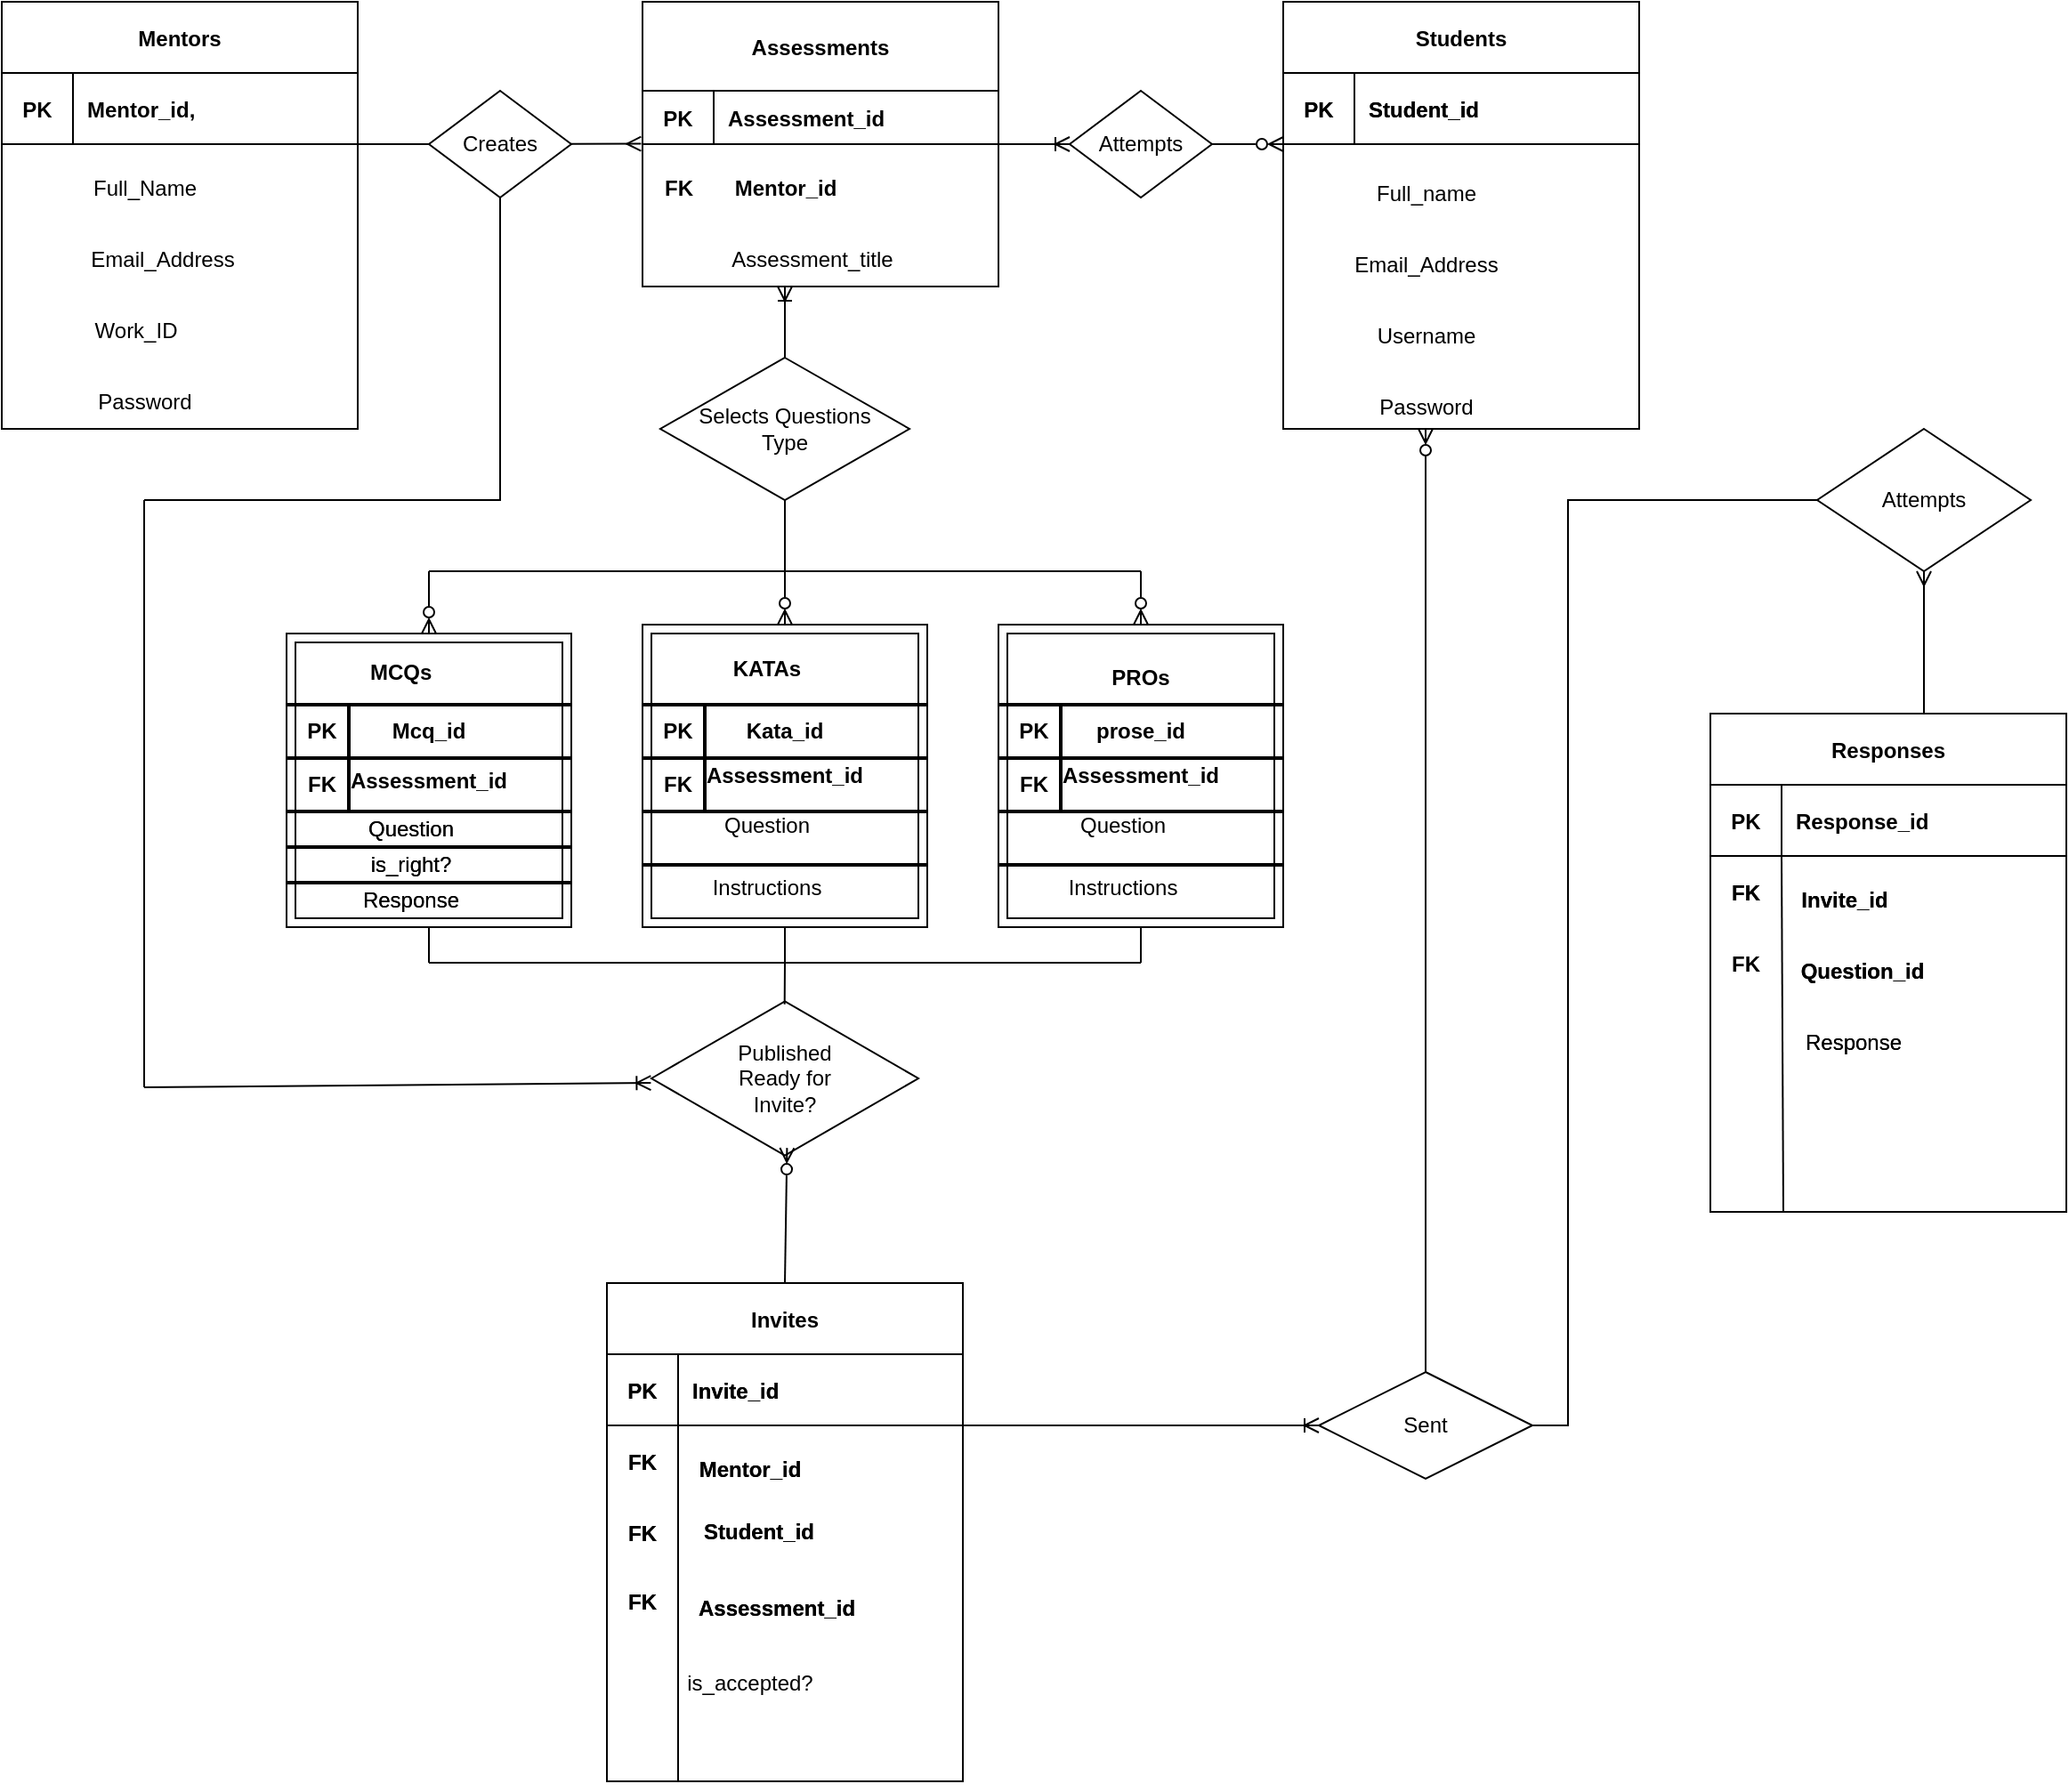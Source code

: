 <mxfile version="20.4.1" type="github">
  <diagram id="R2lEEEUBdFMjLlhIrx00" name="Page-1">
    <mxGraphModel dx="2158" dy="2157" grid="1" gridSize="10" guides="1" tooltips="1" connect="1" arrows="1" fold="1" page="1" pageScale="1" pageWidth="1169" pageHeight="1654" math="0" shadow="0" extFonts="Permanent Marker^https://fonts.googleapis.com/css?family=Permanent+Marker">
      <root>
        <mxCell id="0" />
        <mxCell id="1" parent="0" />
        <mxCell id="C-vyLk0tnHw3VtMMgP7b-2" value="Students" style="shape=table;startSize=40;container=1;collapsible=1;childLayout=tableLayout;fixedRows=1;rowLines=0;fontStyle=1;align=center;resizeLast=1;" parent="1" vertex="1">
          <mxGeometry x="440" y="-120" width="200" height="240" as="geometry" />
        </mxCell>
        <mxCell id="C-vyLk0tnHw3VtMMgP7b-3" value="" style="shape=partialRectangle;collapsible=0;dropTarget=0;pointerEvents=0;fillColor=none;points=[[0,0.5],[1,0.5]];portConstraint=eastwest;top=0;left=0;right=0;bottom=1;" parent="C-vyLk0tnHw3VtMMgP7b-2" vertex="1">
          <mxGeometry y="40" width="200" height="40" as="geometry" />
        </mxCell>
        <mxCell id="C-vyLk0tnHw3VtMMgP7b-4" value="PK" style="shape=partialRectangle;overflow=hidden;connectable=0;fillColor=none;top=0;left=0;bottom=0;right=0;fontStyle=1;" parent="C-vyLk0tnHw3VtMMgP7b-3" vertex="1">
          <mxGeometry width="40" height="40" as="geometry">
            <mxRectangle width="40" height="40" as="alternateBounds" />
          </mxGeometry>
        </mxCell>
        <mxCell id="C-vyLk0tnHw3VtMMgP7b-5" value="Student_id" style="shape=partialRectangle;overflow=hidden;connectable=0;fillColor=none;top=0;left=0;bottom=0;right=0;align=left;spacingLeft=6;fontStyle=1;" parent="C-vyLk0tnHw3VtMMgP7b-3" vertex="1">
          <mxGeometry x="40" width="160" height="40" as="geometry">
            <mxRectangle width="160" height="40" as="alternateBounds" />
          </mxGeometry>
        </mxCell>
        <mxCell id="Tdw0s2S8ryBaGNg4PUL5-23" value="" style="group" vertex="1" connectable="0" parent="1">
          <mxGeometry x="-280" y="-120" width="200" height="240" as="geometry" />
        </mxCell>
        <mxCell id="C-vyLk0tnHw3VtMMgP7b-23" value="Mentors" style="shape=table;startSize=40;container=1;collapsible=1;childLayout=tableLayout;fixedRows=1;rowLines=0;fontStyle=1;align=center;resizeLast=1;" parent="Tdw0s2S8ryBaGNg4PUL5-23" vertex="1">
          <mxGeometry width="200" height="240" as="geometry" />
        </mxCell>
        <mxCell id="C-vyLk0tnHw3VtMMgP7b-24" value="" style="shape=partialRectangle;collapsible=0;dropTarget=0;pointerEvents=0;fillColor=none;points=[[0,0.5],[1,0.5]];portConstraint=eastwest;top=0;left=0;right=0;bottom=1;fontStyle=0" parent="C-vyLk0tnHw3VtMMgP7b-23" vertex="1">
          <mxGeometry y="40" width="200" height="40" as="geometry" />
        </mxCell>
        <mxCell id="C-vyLk0tnHw3VtMMgP7b-25" value="PK" style="shape=partialRectangle;overflow=hidden;connectable=0;fillColor=none;top=0;left=0;bottom=0;right=0;fontStyle=1;" parent="C-vyLk0tnHw3VtMMgP7b-24" vertex="1">
          <mxGeometry width="40" height="40" as="geometry">
            <mxRectangle width="40" height="40" as="alternateBounds" />
          </mxGeometry>
        </mxCell>
        <mxCell id="C-vyLk0tnHw3VtMMgP7b-26" value="Mentor_id," style="shape=partialRectangle;overflow=hidden;connectable=0;fillColor=none;top=0;left=0;bottom=0;right=0;align=left;spacingLeft=6;fontStyle=1;strokeColor=default;" parent="C-vyLk0tnHw3VtMMgP7b-24" vertex="1">
          <mxGeometry x="40" width="160" height="40" as="geometry">
            <mxRectangle width="160" height="40" as="alternateBounds" />
          </mxGeometry>
        </mxCell>
        <mxCell id="Tdw0s2S8ryBaGNg4PUL5-8" value="Full_Name" style="text;html=1;align=center;verticalAlign=middle;resizable=0;points=[];autosize=1;strokeColor=none;fillColor=none;" vertex="1" parent="Tdw0s2S8ryBaGNg4PUL5-23">
          <mxGeometry x="40" y="90" width="80" height="30" as="geometry" />
        </mxCell>
        <mxCell id="Tdw0s2S8ryBaGNg4PUL5-9" value="Email_Address" style="text;html=1;align=center;verticalAlign=middle;resizable=0;points=[];autosize=1;strokeColor=none;fillColor=none;container=1;" vertex="1" parent="Tdw0s2S8ryBaGNg4PUL5-23">
          <mxGeometry x="40" y="130" width="100" height="30" as="geometry" />
        </mxCell>
        <mxCell id="Tdw0s2S8ryBaGNg4PUL5-10" value="Work_ID" style="text;html=1;align=center;verticalAlign=middle;resizable=0;points=[];autosize=1;strokeColor=none;fillColor=none;" vertex="1" parent="Tdw0s2S8ryBaGNg4PUL5-23">
          <mxGeometry x="40" y="170" width="70" height="30" as="geometry" />
        </mxCell>
        <mxCell id="Tdw0s2S8ryBaGNg4PUL5-11" value="Password" style="text;html=1;align=center;verticalAlign=middle;resizable=0;points=[];autosize=1;strokeColor=none;fillColor=none;" vertex="1" parent="Tdw0s2S8ryBaGNg4PUL5-23">
          <mxGeometry x="40" y="210" width="80" height="30" as="geometry" />
        </mxCell>
        <mxCell id="Tdw0s2S8ryBaGNg4PUL5-24" value="" style="group" vertex="1" connectable="0" parent="1">
          <mxGeometry x="80" y="-120" width="200" height="160" as="geometry" />
        </mxCell>
        <mxCell id="C-vyLk0tnHw3VtMMgP7b-13" value="Assessments" style="shape=table;startSize=50;container=1;collapsible=1;childLayout=tableLayout;fixedRows=1;rowLines=0;fontStyle=1;align=center;resizeLast=1;" parent="Tdw0s2S8ryBaGNg4PUL5-24" vertex="1">
          <mxGeometry width="200" height="160" as="geometry" />
        </mxCell>
        <mxCell id="C-vyLk0tnHw3VtMMgP7b-14" value="" style="shape=partialRectangle;collapsible=0;dropTarget=0;pointerEvents=0;fillColor=none;points=[[0,0.5],[1,0.5]];portConstraint=eastwest;top=0;left=0;right=0;bottom=1;" parent="C-vyLk0tnHw3VtMMgP7b-13" vertex="1">
          <mxGeometry y="50" width="200" height="30" as="geometry" />
        </mxCell>
        <mxCell id="C-vyLk0tnHw3VtMMgP7b-15" value="PK" style="shape=partialRectangle;overflow=hidden;connectable=0;fillColor=none;top=0;left=0;bottom=0;right=0;fontStyle=1;" parent="C-vyLk0tnHw3VtMMgP7b-14" vertex="1">
          <mxGeometry width="40" height="30" as="geometry">
            <mxRectangle width="40" height="30" as="alternateBounds" />
          </mxGeometry>
        </mxCell>
        <mxCell id="C-vyLk0tnHw3VtMMgP7b-16" value="Assessment_id" style="shape=partialRectangle;overflow=hidden;connectable=0;fillColor=none;top=0;left=0;bottom=0;right=0;align=left;spacingLeft=6;fontStyle=1;" parent="C-vyLk0tnHw3VtMMgP7b-14" vertex="1">
          <mxGeometry x="40" width="160" height="30" as="geometry">
            <mxRectangle width="160" height="30" as="alternateBounds" />
          </mxGeometry>
        </mxCell>
        <mxCell id="Tdw0s2S8ryBaGNg4PUL5-12" value="Mentor_id" style="text;html=1;align=center;verticalAlign=middle;resizable=0;points=[];autosize=1;strokeColor=none;fillColor=none;fontStyle=1" vertex="1" parent="Tdw0s2S8ryBaGNg4PUL5-24">
          <mxGeometry x="40" y="90" width="80" height="30" as="geometry" />
        </mxCell>
        <mxCell id="Tdw0s2S8ryBaGNg4PUL5-13" value="Assessment_title" style="text;html=1;align=center;verticalAlign=middle;resizable=0;points=[];autosize=1;strokeColor=none;fillColor=none;" vertex="1" parent="Tdw0s2S8ryBaGNg4PUL5-24">
          <mxGeometry x="40" y="130" width="110" height="30" as="geometry" />
        </mxCell>
        <mxCell id="Tdw0s2S8ryBaGNg4PUL5-16" value="&lt;b&gt;FK&lt;/b&gt;" style="text;html=1;align=center;verticalAlign=middle;resizable=0;points=[];autosize=1;strokeColor=none;fillColor=none;" vertex="1" parent="Tdw0s2S8ryBaGNg4PUL5-24">
          <mxGeometry y="90" width="40" height="30" as="geometry" />
        </mxCell>
        <mxCell id="Tdw0s2S8ryBaGNg4PUL5-33" value="" style="group" vertex="1" connectable="0" parent="1">
          <mxGeometry x="440" y="-120" width="200" height="240" as="geometry" />
        </mxCell>
        <mxCell id="Tdw0s2S8ryBaGNg4PUL5-18" value="&lt;br&gt;&lt;div&gt;Full_name&lt;/div&gt;" style="text;html=1;align=center;verticalAlign=middle;resizable=0;points=[];autosize=1;strokeColor=none;fillColor=none;" vertex="1" parent="Tdw0s2S8ryBaGNg4PUL5-33">
          <mxGeometry x="40" y="80" width="80" height="40" as="geometry" />
        </mxCell>
        <mxCell id="Tdw0s2S8ryBaGNg4PUL5-19" value="&lt;br&gt;&lt;div&gt;Email_Address&lt;/div&gt;" style="text;html=1;align=center;verticalAlign=middle;resizable=0;points=[];autosize=1;strokeColor=none;fillColor=none;" vertex="1" parent="Tdw0s2S8ryBaGNg4PUL5-33">
          <mxGeometry x="30" y="120" width="100" height="40" as="geometry" />
        </mxCell>
        <mxCell id="Tdw0s2S8ryBaGNg4PUL5-20" value="&lt;br&gt;&lt;div&gt;Username&lt;/div&gt;" style="text;html=1;align=center;verticalAlign=middle;resizable=0;points=[];autosize=1;strokeColor=none;fillColor=none;" vertex="1" parent="Tdw0s2S8ryBaGNg4PUL5-33">
          <mxGeometry x="40" y="160" width="80" height="40" as="geometry" />
        </mxCell>
        <mxCell id="Tdw0s2S8ryBaGNg4PUL5-21" value="&lt;br&gt;&lt;div&gt;Password&lt;/div&gt;" style="text;html=1;align=center;verticalAlign=middle;resizable=0;points=[];autosize=1;strokeColor=none;fillColor=none;" vertex="1" parent="Tdw0s2S8ryBaGNg4PUL5-33">
          <mxGeometry x="40" y="200" width="80" height="40" as="geometry" />
        </mxCell>
        <mxCell id="Tdw0s2S8ryBaGNg4PUL5-25" value="Students" style="shape=table;startSize=40;container=1;collapsible=1;childLayout=tableLayout;fixedRows=1;rowLines=0;fontStyle=1;align=center;resizeLast=1;" vertex="1" parent="Tdw0s2S8ryBaGNg4PUL5-33">
          <mxGeometry width="200" height="240" as="geometry" />
        </mxCell>
        <mxCell id="Tdw0s2S8ryBaGNg4PUL5-26" value="" style="shape=partialRectangle;collapsible=0;dropTarget=0;pointerEvents=0;fillColor=none;points=[[0,0.5],[1,0.5]];portConstraint=eastwest;top=0;left=0;right=0;bottom=1;" vertex="1" parent="Tdw0s2S8ryBaGNg4PUL5-25">
          <mxGeometry y="40" width="200" height="40" as="geometry" />
        </mxCell>
        <mxCell id="Tdw0s2S8ryBaGNg4PUL5-27" value="PK" style="shape=partialRectangle;overflow=hidden;connectable=0;fillColor=none;top=0;left=0;bottom=0;right=0;fontStyle=1;" vertex="1" parent="Tdw0s2S8ryBaGNg4PUL5-26">
          <mxGeometry width="40" height="40" as="geometry">
            <mxRectangle width="40" height="40" as="alternateBounds" />
          </mxGeometry>
        </mxCell>
        <mxCell id="Tdw0s2S8ryBaGNg4PUL5-28" value="Student_id" style="shape=partialRectangle;overflow=hidden;connectable=0;fillColor=none;top=0;left=0;bottom=0;right=0;align=left;spacingLeft=6;fontStyle=1;" vertex="1" parent="Tdw0s2S8ryBaGNg4PUL5-26">
          <mxGeometry x="40" width="160" height="40" as="geometry">
            <mxRectangle width="160" height="40" as="alternateBounds" />
          </mxGeometry>
        </mxCell>
        <mxCell id="Tdw0s2S8ryBaGNg4PUL5-35" value="Creates" style="shape=rhombus;perimeter=rhombusPerimeter;whiteSpace=wrap;html=1;align=center;strokeColor=default;" vertex="1" parent="1">
          <mxGeometry x="-40" y="-70" width="80" height="60" as="geometry" />
        </mxCell>
        <mxCell id="Tdw0s2S8ryBaGNg4PUL5-36" value="Attempts" style="shape=rhombus;perimeter=rhombusPerimeter;whiteSpace=wrap;html=1;align=center;strokeColor=default;" vertex="1" parent="1">
          <mxGeometry x="320" y="-70" width="80" height="60" as="geometry" />
        </mxCell>
        <mxCell id="Tdw0s2S8ryBaGNg4PUL5-37" value="&lt;div&gt;Selects Questions&lt;/div&gt;&lt;div&gt;Type&lt;br&gt;&lt;/div&gt;" style="shape=rhombus;perimeter=rhombusPerimeter;whiteSpace=wrap;html=1;align=center;strokeColor=default;" vertex="1" parent="1">
          <mxGeometry x="90" y="80" width="140" height="80" as="geometry" />
        </mxCell>
        <mxCell id="Tdw0s2S8ryBaGNg4PUL5-45" value="" style="group" vertex="1" connectable="0" parent="1">
          <mxGeometry x="60" y="600" width="200" height="285" as="geometry" />
        </mxCell>
        <mxCell id="Tdw0s2S8ryBaGNg4PUL5-50" value="&lt;b&gt;Mentor_id&lt;/b&gt;" style="text;html=1;align=center;verticalAlign=middle;resizable=0;points=[];autosize=1;strokeColor=none;fillColor=none;" vertex="1" parent="Tdw0s2S8ryBaGNg4PUL5-45">
          <mxGeometry x="40" y="90" width="80" height="30" as="geometry" />
        </mxCell>
        <mxCell id="Tdw0s2S8ryBaGNg4PUL5-51" value="&lt;b&gt;Assessment_id&lt;/b&gt;" style="text;html=1;align=center;verticalAlign=middle;resizable=0;points=[];autosize=1;strokeColor=none;fillColor=none;container=1;" vertex="1" parent="Tdw0s2S8ryBaGNg4PUL5-45">
          <mxGeometry x="40" y="168.337" width="110" height="30" as="geometry" />
        </mxCell>
        <mxCell id="Tdw0s2S8ryBaGNg4PUL5-52" value="is_accepted?" style="text;html=1;align=center;verticalAlign=middle;resizable=0;points=[];autosize=1;strokeColor=none;fillColor=none;" vertex="1" parent="Tdw0s2S8ryBaGNg4PUL5-45">
          <mxGeometry x="35" y="210.003" width="90" height="30" as="geometry" />
        </mxCell>
        <mxCell id="Tdw0s2S8ryBaGNg4PUL5-56" value="&lt;b&gt;Student_id&lt;/b&gt;" style="text;html=1;align=center;verticalAlign=middle;resizable=0;points=[];autosize=1;strokeColor=none;fillColor=none;container=1;" vertex="1" parent="Tdw0s2S8ryBaGNg4PUL5-45">
          <mxGeometry x="40" y="124.997" width="90" height="30" as="geometry" />
        </mxCell>
        <mxCell id="Tdw0s2S8ryBaGNg4PUL5-57" value="FK" style="shape=partialRectangle;overflow=hidden;connectable=0;fillColor=none;top=0;left=0;bottom=0;right=0;fontStyle=1;" vertex="1" parent="Tdw0s2S8ryBaGNg4PUL5-45">
          <mxGeometry y="80" width="40" height="40" as="geometry">
            <mxRectangle width="40" height="40" as="alternateBounds" />
          </mxGeometry>
        </mxCell>
        <mxCell id="Tdw0s2S8ryBaGNg4PUL5-58" value="FK" style="shape=partialRectangle;overflow=hidden;connectable=0;fillColor=none;top=0;left=0;bottom=0;right=0;fontStyle=1;" vertex="1" parent="Tdw0s2S8ryBaGNg4PUL5-45">
          <mxGeometry y="120" width="40" height="40" as="geometry">
            <mxRectangle width="40" height="40" as="alternateBounds" />
          </mxGeometry>
        </mxCell>
        <mxCell id="Tdw0s2S8ryBaGNg4PUL5-59" value="FK" style="shape=partialRectangle;overflow=hidden;connectable=0;fillColor=none;top=0;left=0;bottom=0;right=0;fontStyle=1;" vertex="1" parent="Tdw0s2S8ryBaGNg4PUL5-45">
          <mxGeometry y="158.34" width="40" height="40" as="geometry">
            <mxRectangle width="40" height="40" as="alternateBounds" />
          </mxGeometry>
        </mxCell>
        <mxCell id="Tdw0s2S8ryBaGNg4PUL5-109" value="" style="group" vertex="1" connectable="0" parent="Tdw0s2S8ryBaGNg4PUL5-45">
          <mxGeometry width="200" height="280" as="geometry" />
        </mxCell>
        <mxCell id="Tdw0s2S8ryBaGNg4PUL5-46" value="Invites" style="shape=table;startSize=40;container=1;collapsible=1;childLayout=tableLayout;fixedRows=1;rowLines=0;fontStyle=1;align=center;resizeLast=1;" vertex="1" parent="Tdw0s2S8ryBaGNg4PUL5-109">
          <mxGeometry width="200" height="280" as="geometry" />
        </mxCell>
        <mxCell id="Tdw0s2S8ryBaGNg4PUL5-47" value="" style="shape=partialRectangle;collapsible=0;dropTarget=0;pointerEvents=0;fillColor=none;points=[[0,0.5],[1,0.5]];portConstraint=eastwest;top=0;left=0;right=0;bottom=1;fontStyle=0" vertex="1" parent="Tdw0s2S8ryBaGNg4PUL5-46">
          <mxGeometry y="40" width="200" height="40" as="geometry" />
        </mxCell>
        <mxCell id="Tdw0s2S8ryBaGNg4PUL5-48" value="PK" style="shape=partialRectangle;overflow=hidden;connectable=0;fillColor=none;top=0;left=0;bottom=0;right=0;fontStyle=1;" vertex="1" parent="Tdw0s2S8ryBaGNg4PUL5-47">
          <mxGeometry width="40" height="40" as="geometry">
            <mxRectangle width="40" height="40" as="alternateBounds" />
          </mxGeometry>
        </mxCell>
        <mxCell id="Tdw0s2S8ryBaGNg4PUL5-49" value="Invite_id" style="shape=partialRectangle;overflow=hidden;connectable=0;fillColor=none;top=0;left=0;bottom=0;right=0;align=left;spacingLeft=6;fontStyle=1;strokeColor=default;" vertex="1" parent="Tdw0s2S8ryBaGNg4PUL5-47">
          <mxGeometry x="40" width="160" height="40" as="geometry">
            <mxRectangle width="160" height="40" as="alternateBounds" />
          </mxGeometry>
        </mxCell>
        <mxCell id="Tdw0s2S8ryBaGNg4PUL5-54" value="" style="endArrow=none;html=1;rounded=0;" edge="1" parent="Tdw0s2S8ryBaGNg4PUL5-109">
          <mxGeometry width="50" height="50" relative="1" as="geometry">
            <mxPoint x="40" y="80" as="sourcePoint" />
            <mxPoint x="40" y="280" as="targetPoint" />
          </mxGeometry>
        </mxCell>
        <mxCell id="Tdw0s2S8ryBaGNg4PUL5-98" value="FK" style="shape=partialRectangle;overflow=hidden;connectable=0;fillColor=none;top=0;left=0;bottom=0;right=0;fontStyle=1;" vertex="1" parent="Tdw0s2S8ryBaGNg4PUL5-109">
          <mxGeometry y="80" width="40" height="40" as="geometry">
            <mxRectangle width="40" height="40" as="alternateBounds" />
          </mxGeometry>
        </mxCell>
        <mxCell id="Tdw0s2S8ryBaGNg4PUL5-99" value="&lt;b&gt;Mentor_id&lt;/b&gt;" style="text;html=1;align=center;verticalAlign=middle;resizable=0;points=[];autosize=1;strokeColor=none;fillColor=none;" vertex="1" parent="Tdw0s2S8ryBaGNg4PUL5-109">
          <mxGeometry x="40" y="90" width="80" height="30" as="geometry" />
        </mxCell>
        <mxCell id="Tdw0s2S8ryBaGNg4PUL5-104" value="FK" style="shape=partialRectangle;overflow=hidden;connectable=0;fillColor=none;top=0;left=0;bottom=0;right=0;fontStyle=1;" vertex="1" parent="Tdw0s2S8ryBaGNg4PUL5-109">
          <mxGeometry y="120" width="40" height="40" as="geometry">
            <mxRectangle width="40" height="40" as="alternateBounds" />
          </mxGeometry>
        </mxCell>
        <mxCell id="Tdw0s2S8ryBaGNg4PUL5-105" value="&lt;b&gt;Student_id&lt;/b&gt;" style="text;html=1;align=center;verticalAlign=middle;resizable=0;points=[];autosize=1;strokeColor=none;fillColor=none;container=1;" vertex="1" parent="Tdw0s2S8ryBaGNg4PUL5-109">
          <mxGeometry x="40" y="124.997" width="90" height="30" as="geometry" />
        </mxCell>
        <mxCell id="Tdw0s2S8ryBaGNg4PUL5-106" value="FK" style="shape=partialRectangle;overflow=hidden;connectable=0;fillColor=none;top=0;left=0;bottom=0;right=0;fontStyle=1;" vertex="1" parent="Tdw0s2S8ryBaGNg4PUL5-109">
          <mxGeometry y="158.34" width="40" height="40" as="geometry">
            <mxRectangle width="40" height="40" as="alternateBounds" />
          </mxGeometry>
        </mxCell>
        <mxCell id="Tdw0s2S8ryBaGNg4PUL5-107" value="&lt;b&gt;Assessment_id&lt;/b&gt;" style="text;html=1;align=center;verticalAlign=middle;resizable=0;points=[];autosize=1;strokeColor=none;fillColor=none;container=1;" vertex="1" parent="Tdw0s2S8ryBaGNg4PUL5-109">
          <mxGeometry x="40" y="168.337" width="110" height="30" as="geometry" />
        </mxCell>
        <mxCell id="Tdw0s2S8ryBaGNg4PUL5-110" value="" style="group" vertex="1" connectable="0" parent="Tdw0s2S8ryBaGNg4PUL5-45">
          <mxGeometry width="200" height="285" as="geometry" />
        </mxCell>
        <mxCell id="Tdw0s2S8ryBaGNg4PUL5-100" value="Invites" style="shape=table;startSize=40;container=1;collapsible=1;childLayout=tableLayout;fixedRows=1;rowLines=0;fontStyle=1;align=center;resizeLast=1;" vertex="1" parent="Tdw0s2S8ryBaGNg4PUL5-110">
          <mxGeometry width="200" height="280" as="geometry" />
        </mxCell>
        <mxCell id="Tdw0s2S8ryBaGNg4PUL5-101" value="" style="shape=partialRectangle;collapsible=0;dropTarget=0;pointerEvents=0;fillColor=none;points=[[0,0.5],[1,0.5]];portConstraint=eastwest;top=0;left=0;right=0;bottom=1;fontStyle=0" vertex="1" parent="Tdw0s2S8ryBaGNg4PUL5-100">
          <mxGeometry y="40" width="200" height="40" as="geometry" />
        </mxCell>
        <mxCell id="Tdw0s2S8ryBaGNg4PUL5-102" value="PK" style="shape=partialRectangle;overflow=hidden;connectable=0;fillColor=none;top=0;left=0;bottom=0;right=0;fontStyle=1;" vertex="1" parent="Tdw0s2S8ryBaGNg4PUL5-101">
          <mxGeometry width="40" height="40" as="geometry">
            <mxRectangle width="40" height="40" as="alternateBounds" />
          </mxGeometry>
        </mxCell>
        <mxCell id="Tdw0s2S8ryBaGNg4PUL5-103" value="Invite_id" style="shape=partialRectangle;overflow=hidden;connectable=0;fillColor=none;top=0;left=0;bottom=0;right=0;align=left;spacingLeft=6;fontStyle=1;strokeColor=default;" vertex="1" parent="Tdw0s2S8ryBaGNg4PUL5-101">
          <mxGeometry x="40" width="160" height="40" as="geometry">
            <mxRectangle width="160" height="40" as="alternateBounds" />
          </mxGeometry>
        </mxCell>
        <mxCell id="Tdw0s2S8ryBaGNg4PUL5-60" value="&lt;b&gt;Assessment_id&lt;/b&gt;" style="shape=ext;margin=3;double=1;whiteSpace=wrap;html=1;align=center;strokeColor=default;" vertex="1" parent="1">
          <mxGeometry x="280" y="230" width="160" height="170" as="geometry" />
        </mxCell>
        <mxCell id="Tdw0s2S8ryBaGNg4PUL5-61" value="&lt;b&gt;Assessment_id&lt;/b&gt;" style="shape=ext;margin=3;double=1;whiteSpace=wrap;html=1;align=center;strokeColor=default;" vertex="1" parent="1">
          <mxGeometry x="80" y="230" width="160" height="170" as="geometry" />
        </mxCell>
        <mxCell id="Tdw0s2S8ryBaGNg4PUL5-62" value="&lt;b&gt;Assessment_id&lt;/b&gt;" style="shape=ext;margin=3;double=1;whiteSpace=wrap;html=1;align=center;strokeColor=default;" vertex="1" parent="1">
          <mxGeometry x="-120" y="235" width="160" height="165" as="geometry" />
        </mxCell>
        <mxCell id="Tdw0s2S8ryBaGNg4PUL5-63" value="" style="line;strokeWidth=2;html=1;strokeColor=default;" vertex="1" parent="1">
          <mxGeometry x="-120" y="270" width="160" height="10" as="geometry" />
        </mxCell>
        <mxCell id="Tdw0s2S8ryBaGNg4PUL5-64" value="" style="line;strokeWidth=2;html=1;strokeColor=default;" vertex="1" parent="1">
          <mxGeometry x="80" y="270" width="160" height="10" as="geometry" />
        </mxCell>
        <mxCell id="Tdw0s2S8ryBaGNg4PUL5-65" value="" style="line;strokeWidth=2;html=1;strokeColor=default;" vertex="1" parent="1">
          <mxGeometry x="280" y="270" width="160" height="10" as="geometry" />
        </mxCell>
        <mxCell id="Tdw0s2S8ryBaGNg4PUL5-66" value="" style="line;strokeWidth=2;html=1;strokeColor=default;" vertex="1" parent="1">
          <mxGeometry x="-120" y="300" width="160" height="10" as="geometry" />
        </mxCell>
        <mxCell id="Tdw0s2S8ryBaGNg4PUL5-68" value="" style="line;strokeWidth=2;html=1;strokeColor=default;" vertex="1" parent="1">
          <mxGeometry x="-120" y="330" width="160" height="10" as="geometry" />
        </mxCell>
        <mxCell id="Tdw0s2S8ryBaGNg4PUL5-69" value="&lt;b&gt;MCQs&lt;/b&gt;" style="text;whiteSpace=wrap;html=1;" vertex="1" parent="1">
          <mxGeometry x="-75" y="242.5" width="70" height="25" as="geometry" />
        </mxCell>
        <mxCell id="Tdw0s2S8ryBaGNg4PUL5-70" value="" style="line;strokeWidth=2;html=1;strokeColor=default;" vertex="1" parent="1">
          <mxGeometry x="80" y="300" width="160" height="10" as="geometry" />
        </mxCell>
        <mxCell id="Tdw0s2S8ryBaGNg4PUL5-71" value="" style="line;strokeWidth=2;html=1;strokeColor=default;" vertex="1" parent="1">
          <mxGeometry x="80" y="330" width="160" height="10" as="geometry" />
        </mxCell>
        <mxCell id="Tdw0s2S8ryBaGNg4PUL5-72" value="" style="line;strokeWidth=2;html=1;strokeColor=default;" vertex="1" parent="1">
          <mxGeometry x="280" y="330" width="160" height="10" as="geometry" />
        </mxCell>
        <mxCell id="Tdw0s2S8ryBaGNg4PUL5-73" value="" style="line;strokeWidth=2;html=1;strokeColor=default;" vertex="1" parent="1">
          <mxGeometry x="280" y="300" width="160" height="10" as="geometry" />
        </mxCell>
        <mxCell id="Tdw0s2S8ryBaGNg4PUL5-74" value="" style="line;strokeWidth=2;direction=south;html=1;strokeColor=default;" vertex="1" parent="1">
          <mxGeometry x="-90" y="275" width="10" height="60" as="geometry" />
        </mxCell>
        <mxCell id="Tdw0s2S8ryBaGNg4PUL5-75" value="" style="line;strokeWidth=2;direction=south;html=1;strokeColor=default;" vertex="1" parent="1">
          <mxGeometry x="110" y="275" width="10" height="60" as="geometry" />
        </mxCell>
        <mxCell id="Tdw0s2S8ryBaGNg4PUL5-77" value="&lt;b&gt;KATAs&lt;/b&gt;" style="text;html=1;strokeColor=none;fillColor=none;align=center;verticalAlign=middle;whiteSpace=wrap;rounded=0;" vertex="1" parent="1">
          <mxGeometry x="120" y="240" width="60" height="30" as="geometry" />
        </mxCell>
        <mxCell id="Tdw0s2S8ryBaGNg4PUL5-78" value="&lt;b&gt;PROs&lt;/b&gt;" style="text;html=1;strokeColor=none;fillColor=none;align=center;verticalAlign=middle;whiteSpace=wrap;rounded=0;" vertex="1" parent="1">
          <mxGeometry x="330" y="245" width="60" height="30" as="geometry" />
        </mxCell>
        <mxCell id="Tdw0s2S8ryBaGNg4PUL5-80" value="" style="line;strokeWidth=2;direction=south;html=1;strokeColor=default;" vertex="1" parent="1">
          <mxGeometry x="310" y="275" width="10" height="60" as="geometry" />
        </mxCell>
        <mxCell id="Tdw0s2S8ryBaGNg4PUL5-81" value="&lt;b&gt;PK&lt;/b&gt;" style="text;html=1;strokeColor=none;fillColor=none;align=center;verticalAlign=middle;whiteSpace=wrap;rounded=0;" vertex="1" parent="1">
          <mxGeometry x="-110" y="275" width="20" height="30" as="geometry" />
        </mxCell>
        <mxCell id="Tdw0s2S8ryBaGNg4PUL5-82" value="&lt;b&gt;FK&lt;/b&gt;" style="text;html=1;strokeColor=none;fillColor=none;align=center;verticalAlign=middle;whiteSpace=wrap;rounded=0;" vertex="1" parent="1">
          <mxGeometry x="-110" y="305" width="20" height="30" as="geometry" />
        </mxCell>
        <mxCell id="Tdw0s2S8ryBaGNg4PUL5-83" value="&lt;b&gt;FK&lt;/b&gt;" style="text;html=1;strokeColor=none;fillColor=none;align=center;verticalAlign=middle;whiteSpace=wrap;rounded=0;" vertex="1" parent="1">
          <mxGeometry x="90" y="305" width="20" height="30" as="geometry" />
        </mxCell>
        <mxCell id="Tdw0s2S8ryBaGNg4PUL5-84" value="&lt;b&gt;FK&lt;/b&gt;" style="text;html=1;strokeColor=none;fillColor=none;align=center;verticalAlign=middle;whiteSpace=wrap;rounded=0;" vertex="1" parent="1">
          <mxGeometry x="290" y="305" width="20" height="30" as="geometry" />
        </mxCell>
        <mxCell id="Tdw0s2S8ryBaGNg4PUL5-85" value="&lt;b&gt;PK&lt;/b&gt;" style="text;html=1;strokeColor=none;fillColor=none;align=center;verticalAlign=middle;whiteSpace=wrap;rounded=0;" vertex="1" parent="1">
          <mxGeometry x="90" y="275" width="20" height="30" as="geometry" />
        </mxCell>
        <mxCell id="Tdw0s2S8ryBaGNg4PUL5-86" value="&lt;b&gt;PK&lt;/b&gt;" style="text;html=1;strokeColor=none;fillColor=none;align=center;verticalAlign=middle;whiteSpace=wrap;rounded=0;" vertex="1" parent="1">
          <mxGeometry x="290" y="275" width="20" height="30" as="geometry" />
        </mxCell>
        <mxCell id="Tdw0s2S8ryBaGNg4PUL5-87" value="Question" style="text;html=1;strokeColor=none;fillColor=none;align=center;verticalAlign=middle;whiteSpace=wrap;rounded=0;" vertex="1" parent="1">
          <mxGeometry x="-80" y="330" width="60" height="30" as="geometry" />
        </mxCell>
        <mxCell id="Tdw0s2S8ryBaGNg4PUL5-88" value="Question" style="text;html=1;strokeColor=none;fillColor=none;align=center;verticalAlign=middle;whiteSpace=wrap;rounded=0;" vertex="1" parent="1">
          <mxGeometry x="120" y="335" width="60" height="15" as="geometry" />
        </mxCell>
        <mxCell id="Tdw0s2S8ryBaGNg4PUL5-89" value="Question" style="text;html=1;strokeColor=none;fillColor=none;align=center;verticalAlign=middle;whiteSpace=wrap;rounded=0;" vertex="1" parent="1">
          <mxGeometry x="320" y="335" width="60" height="15" as="geometry" />
        </mxCell>
        <mxCell id="Tdw0s2S8ryBaGNg4PUL5-90" value="" style="line;strokeWidth=2;html=1;strokeColor=default;" vertex="1" parent="1">
          <mxGeometry x="-120" y="350" width="160" height="10" as="geometry" />
        </mxCell>
        <mxCell id="Tdw0s2S8ryBaGNg4PUL5-91" value="" style="line;strokeWidth=2;html=1;strokeColor=default;" vertex="1" parent="1">
          <mxGeometry x="-120" y="370" width="160" height="10" as="geometry" />
        </mxCell>
        <mxCell id="Tdw0s2S8ryBaGNg4PUL5-92" value="is_right?" style="text;html=1;strokeColor=none;fillColor=none;align=center;verticalAlign=middle;whiteSpace=wrap;rounded=0;" vertex="1" parent="1">
          <mxGeometry x="-80" y="350" width="60" height="30" as="geometry" />
        </mxCell>
        <mxCell id="Tdw0s2S8ryBaGNg4PUL5-93" value="Response" style="text;html=1;strokeColor=none;fillColor=none;align=center;verticalAlign=middle;whiteSpace=wrap;rounded=0;" vertex="1" parent="1">
          <mxGeometry x="-80" y="370" width="60" height="30" as="geometry" />
        </mxCell>
        <mxCell id="Tdw0s2S8ryBaGNg4PUL5-94" value="" style="line;strokeWidth=2;html=1;strokeColor=default;" vertex="1" parent="1">
          <mxGeometry x="80" y="360" width="160" height="10" as="geometry" />
        </mxCell>
        <mxCell id="Tdw0s2S8ryBaGNg4PUL5-95" value="" style="line;strokeWidth=2;html=1;strokeColor=default;" vertex="1" parent="1">
          <mxGeometry x="280" y="360" width="160" height="10" as="geometry" />
        </mxCell>
        <mxCell id="Tdw0s2S8ryBaGNg4PUL5-96" value="Instructions" style="text;html=1;strokeColor=none;fillColor=none;align=center;verticalAlign=middle;whiteSpace=wrap;rounded=0;" vertex="1" parent="1">
          <mxGeometry x="120" y="370" width="60" height="15" as="geometry" />
        </mxCell>
        <mxCell id="Tdw0s2S8ryBaGNg4PUL5-97" value="Instructions" style="text;html=1;strokeColor=none;fillColor=none;align=center;verticalAlign=middle;whiteSpace=wrap;rounded=0;" vertex="1" parent="1">
          <mxGeometry x="320" y="370" width="60" height="15" as="geometry" />
        </mxCell>
        <mxCell id="Tdw0s2S8ryBaGNg4PUL5-140" value="" style="group" vertex="1" connectable="0" parent="1">
          <mxGeometry x="680" y="280" width="200" height="280" as="geometry" />
        </mxCell>
        <mxCell id="Tdw0s2S8ryBaGNg4PUL5-145" value="&lt;b&gt;Invite_id&lt;/b&gt;" style="text;html=1;align=center;verticalAlign=middle;resizable=0;points=[];autosize=1;strokeColor=none;fillColor=none;" vertex="1" parent="Tdw0s2S8ryBaGNg4PUL5-140">
          <mxGeometry x="40" y="90" width="70" height="30" as="geometry" />
        </mxCell>
        <mxCell id="Tdw0s2S8ryBaGNg4PUL5-146" value="&lt;b&gt;Question_id&lt;/b&gt;" style="text;html=1;align=center;verticalAlign=middle;resizable=0;points=[];autosize=1;strokeColor=none;fillColor=none;container=1;" vertex="1" parent="Tdw0s2S8ryBaGNg4PUL5-140">
          <mxGeometry x="40" y="129.997" width="90" height="30" as="geometry" />
        </mxCell>
        <mxCell id="Tdw0s2S8ryBaGNg4PUL5-147" value="Response" style="text;html=1;align=center;verticalAlign=middle;resizable=0;points=[];autosize=1;strokeColor=none;fillColor=none;" vertex="1" parent="Tdw0s2S8ryBaGNg4PUL5-140">
          <mxGeometry x="40" y="170.003" width="80" height="30" as="geometry" />
        </mxCell>
        <mxCell id="Tdw0s2S8ryBaGNg4PUL5-160" value="FK" style="shape=partialRectangle;overflow=hidden;connectable=0;fillColor=none;top=0;left=0;bottom=0;right=0;fontStyle=1;" vertex="1" parent="Tdw0s2S8ryBaGNg4PUL5-140">
          <mxGeometry y="80" width="40" height="40" as="geometry">
            <mxRectangle width="40" height="40" as="alternateBounds" />
          </mxGeometry>
        </mxCell>
        <mxCell id="Tdw0s2S8ryBaGNg4PUL5-161" value="FK" style="shape=partialRectangle;overflow=hidden;connectable=0;fillColor=none;top=0;left=0;bottom=0;right=0;fontStyle=1;" vertex="1" parent="Tdw0s2S8ryBaGNg4PUL5-140">
          <mxGeometry y="120" width="40" height="40" as="geometry">
            <mxRectangle width="40" height="40" as="alternateBounds" />
          </mxGeometry>
        </mxCell>
        <mxCell id="Tdw0s2S8ryBaGNg4PUL5-182" value="" style="group" vertex="1" connectable="0" parent="Tdw0s2S8ryBaGNg4PUL5-140">
          <mxGeometry width="200" height="280" as="geometry" />
        </mxCell>
        <mxCell id="Tdw0s2S8ryBaGNg4PUL5-141" value="Responses" style="shape=table;startSize=40;container=1;collapsible=1;childLayout=tableLayout;fixedRows=1;rowLines=0;fontStyle=1;align=center;resizeLast=1;" vertex="1" parent="Tdw0s2S8ryBaGNg4PUL5-182">
          <mxGeometry width="200" height="280" as="geometry" />
        </mxCell>
        <mxCell id="Tdw0s2S8ryBaGNg4PUL5-142" value="" style="shape=partialRectangle;collapsible=0;dropTarget=0;pointerEvents=0;fillColor=none;points=[[0,0.5],[1,0.5]];portConstraint=eastwest;top=0;left=0;right=0;bottom=1;fontStyle=0" vertex="1" parent="Tdw0s2S8ryBaGNg4PUL5-141">
          <mxGeometry y="40" width="200" height="40" as="geometry" />
        </mxCell>
        <mxCell id="Tdw0s2S8ryBaGNg4PUL5-143" value="PK" style="shape=partialRectangle;overflow=hidden;connectable=0;fillColor=none;top=0;left=0;bottom=0;right=0;fontStyle=1;" vertex="1" parent="Tdw0s2S8ryBaGNg4PUL5-142">
          <mxGeometry width="40" height="40" as="geometry">
            <mxRectangle width="40" height="40" as="alternateBounds" />
          </mxGeometry>
        </mxCell>
        <mxCell id="Tdw0s2S8ryBaGNg4PUL5-144" value="Response_id" style="shape=partialRectangle;overflow=hidden;connectable=0;fillColor=none;top=0;left=0;bottom=0;right=0;align=left;spacingLeft=6;fontStyle=1;strokeColor=default;" vertex="1" parent="Tdw0s2S8ryBaGNg4PUL5-142">
          <mxGeometry x="40" width="160" height="40" as="geometry">
            <mxRectangle width="160" height="40" as="alternateBounds" />
          </mxGeometry>
        </mxCell>
        <mxCell id="Tdw0s2S8ryBaGNg4PUL5-150" value="" style="endArrow=none;html=1;rounded=0;" edge="1" parent="Tdw0s2S8ryBaGNg4PUL5-182">
          <mxGeometry width="50" height="50" relative="1" as="geometry">
            <mxPoint x="41" y="280" as="sourcePoint" />
            <mxPoint x="40" y="80" as="targetPoint" />
          </mxGeometry>
        </mxCell>
        <mxCell id="Tdw0s2S8ryBaGNg4PUL5-178" value="Response" style="text;html=1;align=center;verticalAlign=middle;resizable=0;points=[];autosize=1;strokeColor=none;fillColor=none;" vertex="1" parent="Tdw0s2S8ryBaGNg4PUL5-182">
          <mxGeometry x="40" y="170.003" width="80" height="30" as="geometry" />
        </mxCell>
        <mxCell id="Tdw0s2S8ryBaGNg4PUL5-179" value="&lt;b&gt;Question_id&lt;/b&gt;" style="text;html=1;align=center;verticalAlign=middle;resizable=0;points=[];autosize=1;strokeColor=none;fillColor=none;container=1;" vertex="1" parent="Tdw0s2S8ryBaGNg4PUL5-182">
          <mxGeometry x="40" y="129.997" width="90" height="30" as="geometry" />
        </mxCell>
        <mxCell id="Tdw0s2S8ryBaGNg4PUL5-180" value="&lt;b&gt;Invite_id&lt;/b&gt;" style="text;html=1;align=center;verticalAlign=middle;resizable=0;points=[];autosize=1;strokeColor=none;fillColor=none;" vertex="1" parent="Tdw0s2S8ryBaGNg4PUL5-182">
          <mxGeometry x="40" y="90" width="70" height="30" as="geometry" />
        </mxCell>
        <mxCell id="Tdw0s2S8ryBaGNg4PUL5-181" value="FK" style="shape=partialRectangle;overflow=hidden;connectable=0;fillColor=none;top=0;left=0;bottom=0;right=0;fontStyle=1;" vertex="1" parent="Tdw0s2S8ryBaGNg4PUL5-182">
          <mxGeometry y="80" width="40" height="40" as="geometry">
            <mxRectangle width="40" height="40" as="alternateBounds" />
          </mxGeometry>
        </mxCell>
        <mxCell id="Tdw0s2S8ryBaGNg4PUL5-185" value="" style="group" vertex="1" connectable="0" parent="1">
          <mxGeometry x="85" y="440" width="150" height="90" as="geometry" />
        </mxCell>
        <mxCell id="Tdw0s2S8ryBaGNg4PUL5-162" value="" style="html=1;whiteSpace=wrap;aspect=fixed;shape=isoRectangle;strokeColor=default;" vertex="1" parent="Tdw0s2S8ryBaGNg4PUL5-185">
          <mxGeometry width="150" height="90" as="geometry" />
        </mxCell>
        <mxCell id="Tdw0s2S8ryBaGNg4PUL5-164" value="&lt;div&gt;Published&lt;/div&gt;&lt;div&gt;Ready for Invite?&lt;br&gt;&lt;/div&gt;" style="text;html=1;strokeColor=none;fillColor=none;align=center;verticalAlign=middle;whiteSpace=wrap;rounded=0;" vertex="1" parent="Tdw0s2S8ryBaGNg4PUL5-185">
          <mxGeometry x="45" y="30" width="60" height="30" as="geometry" />
        </mxCell>
        <mxCell id="Tdw0s2S8ryBaGNg4PUL5-186" value="Attempts" style="shape=rhombus;perimeter=rhombusPerimeter;whiteSpace=wrap;html=1;align=center;strokeColor=default;" vertex="1" parent="1">
          <mxGeometry x="740" y="120" width="120" height="80" as="geometry" />
        </mxCell>
        <mxCell id="Tdw0s2S8ryBaGNg4PUL5-197" value="" style="endArrow=ERmany;html=1;rounded=0;sketch=0;endFill=0;entryX=-0.004;entryY=0.993;entryDx=0;entryDy=0;entryPerimeter=0;" edge="1" parent="1" source="Tdw0s2S8ryBaGNg4PUL5-35" target="C-vyLk0tnHw3VtMMgP7b-14">
          <mxGeometry width="50" height="50" relative="1" as="geometry">
            <mxPoint x="-10" y="50" as="sourcePoint" />
            <mxPoint x="40" as="targetPoint" />
          </mxGeometry>
        </mxCell>
        <mxCell id="Tdw0s2S8ryBaGNg4PUL5-198" value="" style="endArrow=none;html=1;rounded=0;sketch=0;entryX=0;entryY=0.5;entryDx=0;entryDy=0;" edge="1" parent="1" target="Tdw0s2S8ryBaGNg4PUL5-35">
          <mxGeometry width="50" height="50" relative="1" as="geometry">
            <mxPoint x="-80" y="-40" as="sourcePoint" />
            <mxPoint x="-30" y="-90" as="targetPoint" />
          </mxGeometry>
        </mxCell>
        <mxCell id="Tdw0s2S8ryBaGNg4PUL5-199" value="" style="endArrow=ERoneToMany;html=1;rounded=0;sketch=0;exitX=0.5;exitY=0;exitDx=0;exitDy=0;endFill=0;" edge="1" parent="1" source="Tdw0s2S8ryBaGNg4PUL5-37">
          <mxGeometry width="50" height="50" relative="1" as="geometry">
            <mxPoint x="130" y="80" as="sourcePoint" />
            <mxPoint x="160" y="40" as="targetPoint" />
          </mxGeometry>
        </mxCell>
        <mxCell id="Tdw0s2S8ryBaGNg4PUL5-200" value="" style="endArrow=none;html=1;rounded=0;sketch=0;entryX=0.5;entryY=1;entryDx=0;entryDy=0;" edge="1" parent="1" target="Tdw0s2S8ryBaGNg4PUL5-37">
          <mxGeometry width="50" height="50" relative="1" as="geometry">
            <mxPoint x="160" y="200" as="sourcePoint" />
            <mxPoint x="180" y="170" as="targetPoint" />
          </mxGeometry>
        </mxCell>
        <mxCell id="Tdw0s2S8ryBaGNg4PUL5-202" value="&lt;b&gt;Mcq_id&lt;/b&gt;" style="text;html=1;strokeColor=none;fillColor=none;align=center;verticalAlign=middle;whiteSpace=wrap;rounded=0;" vertex="1" parent="1">
          <mxGeometry x="-70" y="275" width="60" height="30" as="geometry" />
        </mxCell>
        <mxCell id="Tdw0s2S8ryBaGNg4PUL5-212" value="Response" style="text;html=1;strokeColor=none;fillColor=none;align=center;verticalAlign=middle;whiteSpace=wrap;rounded=0;" vertex="1" parent="1">
          <mxGeometry x="-80" y="370" width="60" height="30" as="geometry" />
        </mxCell>
        <mxCell id="Tdw0s2S8ryBaGNg4PUL5-213" value="is_right?" style="text;html=1;strokeColor=none;fillColor=none;align=center;verticalAlign=middle;whiteSpace=wrap;rounded=0;" vertex="1" parent="1">
          <mxGeometry x="-80" y="350" width="60" height="30" as="geometry" />
        </mxCell>
        <mxCell id="Tdw0s2S8ryBaGNg4PUL5-214" value="Question" style="text;html=1;strokeColor=none;fillColor=none;align=center;verticalAlign=middle;whiteSpace=wrap;rounded=0;" vertex="1" parent="1">
          <mxGeometry x="-80" y="330" width="60" height="30" as="geometry" />
        </mxCell>
        <mxCell id="Tdw0s2S8ryBaGNg4PUL5-216" value="&lt;b&gt;Kata_id&lt;/b&gt;" style="text;html=1;strokeColor=none;fillColor=none;align=center;verticalAlign=middle;whiteSpace=wrap;rounded=0;" vertex="1" parent="1">
          <mxGeometry x="130" y="275" width="60" height="30" as="geometry" />
        </mxCell>
        <mxCell id="Tdw0s2S8ryBaGNg4PUL5-217" value="&lt;b&gt;prose_id&lt;/b&gt;" style="text;html=1;strokeColor=none;fillColor=none;align=center;verticalAlign=middle;whiteSpace=wrap;rounded=0;" vertex="1" parent="1">
          <mxGeometry x="330" y="275" width="60" height="30" as="geometry" />
        </mxCell>
        <mxCell id="Tdw0s2S8ryBaGNg4PUL5-219" value="" style="endArrow=ERoneToMany;html=1;rounded=0;sketch=0;entryX=0;entryY=0.5;entryDx=0;entryDy=0;endFill=0;" edge="1" parent="1" target="Tdw0s2S8ryBaGNg4PUL5-36">
          <mxGeometry width="50" height="50" relative="1" as="geometry">
            <mxPoint x="280" y="-40" as="sourcePoint" />
            <mxPoint x="80" y="130" as="targetPoint" />
          </mxGeometry>
        </mxCell>
        <mxCell id="Tdw0s2S8ryBaGNg4PUL5-220" value="" style="endArrow=ERzeroToMany;html=1;rounded=0;sketch=0;exitX=1;exitY=0.5;exitDx=0;exitDy=0;endFill=0;" edge="1" parent="1" source="Tdw0s2S8ryBaGNg4PUL5-36">
          <mxGeometry width="50" height="50" relative="1" as="geometry">
            <mxPoint x="30" y="180" as="sourcePoint" />
            <mxPoint x="440" y="-40" as="targetPoint" />
          </mxGeometry>
        </mxCell>
        <mxCell id="Tdw0s2S8ryBaGNg4PUL5-221" value="" style="endArrow=none;html=1;rounded=0;sketch=0;" edge="1" parent="1">
          <mxGeometry width="50" height="50" relative="1" as="geometry">
            <mxPoint x="-40" y="200" as="sourcePoint" />
            <mxPoint x="360" y="200" as="targetPoint" />
          </mxGeometry>
        </mxCell>
        <mxCell id="Tdw0s2S8ryBaGNg4PUL5-222" value="" style="endArrow=none;html=1;rounded=0;sketch=0;startArrow=ERzeroToMany;startFill=0;" edge="1" parent="1">
          <mxGeometry width="50" height="50" relative="1" as="geometry">
            <mxPoint x="160" y="230" as="sourcePoint" />
            <mxPoint x="160" y="200" as="targetPoint" />
          </mxGeometry>
        </mxCell>
        <mxCell id="Tdw0s2S8ryBaGNg4PUL5-223" value="" style="endArrow=none;html=1;rounded=0;sketch=0;exitX=0.5;exitY=0;exitDx=0;exitDy=0;startArrow=ERzeroToMany;startFill=0;" edge="1" parent="1" source="Tdw0s2S8ryBaGNg4PUL5-62">
          <mxGeometry width="50" height="50" relative="1" as="geometry">
            <mxPoint x="-40" y="230" as="sourcePoint" />
            <mxPoint x="-40" y="200" as="targetPoint" />
          </mxGeometry>
        </mxCell>
        <mxCell id="Tdw0s2S8ryBaGNg4PUL5-224" value="" style="endArrow=none;html=1;rounded=0;sketch=0;exitX=0.5;exitY=0;exitDx=0;exitDy=0;startArrow=ERzeroToMany;startFill=0;" edge="1" parent="1" source="Tdw0s2S8ryBaGNg4PUL5-60">
          <mxGeometry width="50" height="50" relative="1" as="geometry">
            <mxPoint x="140" y="210" as="sourcePoint" />
            <mxPoint x="360" y="200" as="targetPoint" />
          </mxGeometry>
        </mxCell>
        <mxCell id="Tdw0s2S8ryBaGNg4PUL5-225" value="" style="endArrow=none;html=1;rounded=0;sketch=0;exitX=0.499;exitY=0.038;exitDx=0;exitDy=0;exitPerimeter=0;entryX=0.5;entryY=1;entryDx=0;entryDy=0;" edge="1" parent="1" source="Tdw0s2S8ryBaGNg4PUL5-162" target="Tdw0s2S8ryBaGNg4PUL5-61">
          <mxGeometry width="50" height="50" relative="1" as="geometry">
            <mxPoint x="140" y="350" as="sourcePoint" />
            <mxPoint x="190" y="300" as="targetPoint" />
            <Array as="points">
              <mxPoint x="160" y="420" />
            </Array>
          </mxGeometry>
        </mxCell>
        <mxCell id="Tdw0s2S8ryBaGNg4PUL5-226" value="" style="endArrow=none;html=1;rounded=0;sketch=0;" edge="1" parent="1">
          <mxGeometry width="50" height="50" relative="1" as="geometry">
            <mxPoint x="-40" y="420" as="sourcePoint" />
            <mxPoint x="360" y="420" as="targetPoint" />
          </mxGeometry>
        </mxCell>
        <mxCell id="Tdw0s2S8ryBaGNg4PUL5-227" value="" style="endArrow=none;html=1;rounded=0;sketch=0;" edge="1" parent="1">
          <mxGeometry width="50" height="50" relative="1" as="geometry">
            <mxPoint x="-40" y="420" as="sourcePoint" />
            <mxPoint x="-40" y="400" as="targetPoint" />
          </mxGeometry>
        </mxCell>
        <mxCell id="Tdw0s2S8ryBaGNg4PUL5-228" value="" style="endArrow=none;html=1;rounded=0;sketch=0;" edge="1" parent="1">
          <mxGeometry width="50" height="50" relative="1" as="geometry">
            <mxPoint x="360" y="420" as="sourcePoint" />
            <mxPoint x="360" y="400" as="targetPoint" />
          </mxGeometry>
        </mxCell>
        <mxCell id="Tdw0s2S8ryBaGNg4PUL5-229" value="" style="endArrow=none;html=1;rounded=0;sketch=0;entryX=0.5;entryY=1;entryDx=0;entryDy=0;edgeStyle=elbowEdgeStyle;" edge="1" parent="1" target="Tdw0s2S8ryBaGNg4PUL5-35">
          <mxGeometry width="50" height="50" relative="1" as="geometry">
            <mxPoint x="-200" y="160" as="sourcePoint" />
            <mxPoint x="60" y="80" as="targetPoint" />
            <Array as="points">
              <mxPoint y="170" />
            </Array>
          </mxGeometry>
        </mxCell>
        <mxCell id="Tdw0s2S8ryBaGNg4PUL5-230" value="" style="endArrow=none;html=1;rounded=0;sketch=0;" edge="1" parent="1">
          <mxGeometry width="50" height="50" relative="1" as="geometry">
            <mxPoint x="-200" y="490" as="sourcePoint" />
            <mxPoint x="-200" y="160" as="targetPoint" />
          </mxGeometry>
        </mxCell>
        <mxCell id="Tdw0s2S8ryBaGNg4PUL5-231" value="" style="endArrow=ERoneToMany;html=1;rounded=0;sketch=0;entryX=-0.002;entryY=0.528;entryDx=0;entryDy=0;entryPerimeter=0;endFill=0;" edge="1" parent="1" target="Tdw0s2S8ryBaGNg4PUL5-162">
          <mxGeometry width="50" height="50" relative="1" as="geometry">
            <mxPoint x="-200" y="490" as="sourcePoint" />
            <mxPoint x="80" y="490" as="targetPoint" />
          </mxGeometry>
        </mxCell>
        <mxCell id="Tdw0s2S8ryBaGNg4PUL5-232" value="" style="endArrow=ERzeroToMany;html=1;rounded=0;sketch=0;exitX=0.5;exitY=0;exitDx=0;exitDy=0;endFill=0;entryX=0.508;entryY=0.934;entryDx=0;entryDy=0;entryPerimeter=0;" edge="1" parent="1" source="Tdw0s2S8ryBaGNg4PUL5-100" target="Tdw0s2S8ryBaGNg4PUL5-162">
          <mxGeometry width="50" height="50" relative="1" as="geometry">
            <mxPoint x="10" y="590" as="sourcePoint" />
            <mxPoint x="160" y="530" as="targetPoint" />
          </mxGeometry>
        </mxCell>
        <mxCell id="Tdw0s2S8ryBaGNg4PUL5-236" value="Sent" style="shape=rhombus;perimeter=rhombusPerimeter;whiteSpace=wrap;html=1;align=center;strokeColor=default;" vertex="1" parent="1">
          <mxGeometry x="460" y="650" width="120" height="60" as="geometry" />
        </mxCell>
        <mxCell id="Tdw0s2S8ryBaGNg4PUL5-237" value="" style="endArrow=ERoneToMany;html=1;rounded=0;sketch=0;entryX=0;entryY=0.5;entryDx=0;entryDy=0;endFill=0;" edge="1" parent="1" target="Tdw0s2S8ryBaGNg4PUL5-236">
          <mxGeometry width="50" height="50" relative="1" as="geometry">
            <mxPoint x="260" y="680" as="sourcePoint" />
            <mxPoint x="320" y="640" as="targetPoint" />
          </mxGeometry>
        </mxCell>
        <mxCell id="Tdw0s2S8ryBaGNg4PUL5-238" value="" style="endArrow=ERzeroToMany;html=1;rounded=0;sketch=0;endFill=0;" edge="1" parent="1">
          <mxGeometry width="50" height="50" relative="1" as="geometry">
            <mxPoint x="520" y="650" as="sourcePoint" />
            <mxPoint x="520" y="120" as="targetPoint" />
          </mxGeometry>
        </mxCell>
        <mxCell id="Tdw0s2S8ryBaGNg4PUL5-239" value="" style="endArrow=none;html=1;rounded=0;sketch=0;entryX=1;entryY=0.5;entryDx=0;entryDy=0;exitX=0;exitY=0.5;exitDx=0;exitDy=0;" edge="1" parent="1" source="Tdw0s2S8ryBaGNg4PUL5-186" target="Tdw0s2S8ryBaGNg4PUL5-236">
          <mxGeometry width="50" height="50" relative="1" as="geometry">
            <mxPoint x="600" y="180" as="sourcePoint" />
            <mxPoint x="410" y="630" as="targetPoint" />
            <Array as="points">
              <mxPoint x="600" y="160" />
              <mxPoint x="600" y="420" />
              <mxPoint x="600" y="680" />
            </Array>
          </mxGeometry>
        </mxCell>
        <mxCell id="Tdw0s2S8ryBaGNg4PUL5-240" value="" style="endArrow=ERmany;html=1;rounded=0;sketch=0;entryX=0.5;entryY=1;entryDx=0;entryDy=0;endFill=0;" edge="1" parent="1" target="Tdw0s2S8ryBaGNg4PUL5-186">
          <mxGeometry width="50" height="50" relative="1" as="geometry">
            <mxPoint x="800" y="280" as="sourcePoint" />
            <mxPoint x="410" y="290" as="targetPoint" />
          </mxGeometry>
        </mxCell>
      </root>
    </mxGraphModel>
  </diagram>
</mxfile>
